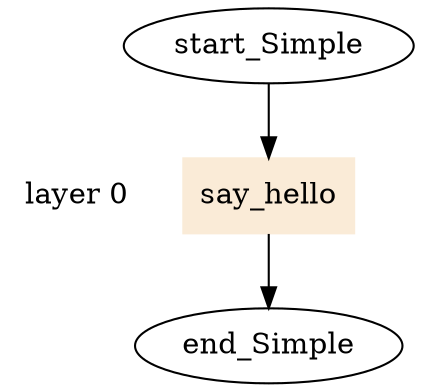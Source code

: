 digraph state_graph {
	rankdir=TB;
	size="8,5;"
	layer_0 [shape=plaintext, label="layer 0"];
	
	/* States */
	Simple_end_Simple [label = "end_Simple"]
	Simple_start_Simple [label = "start_Simple"]
	Simple_say_hello_start_Simple_end_Simple [label = "say_hello", shape = box,style=filled,color=antiquewhite];
	
	/* Transitions */
	Simple_start_Simple -> Simple_say_hello_start_Simple_end_Simple;
	Simple_say_hello_start_Simple_end_Simple -> Simple_end_Simple;
	
	/* Communications */
	{ rank=same; layer_0;  Simple_say_hello_start_Simple_end_Simple; }
}